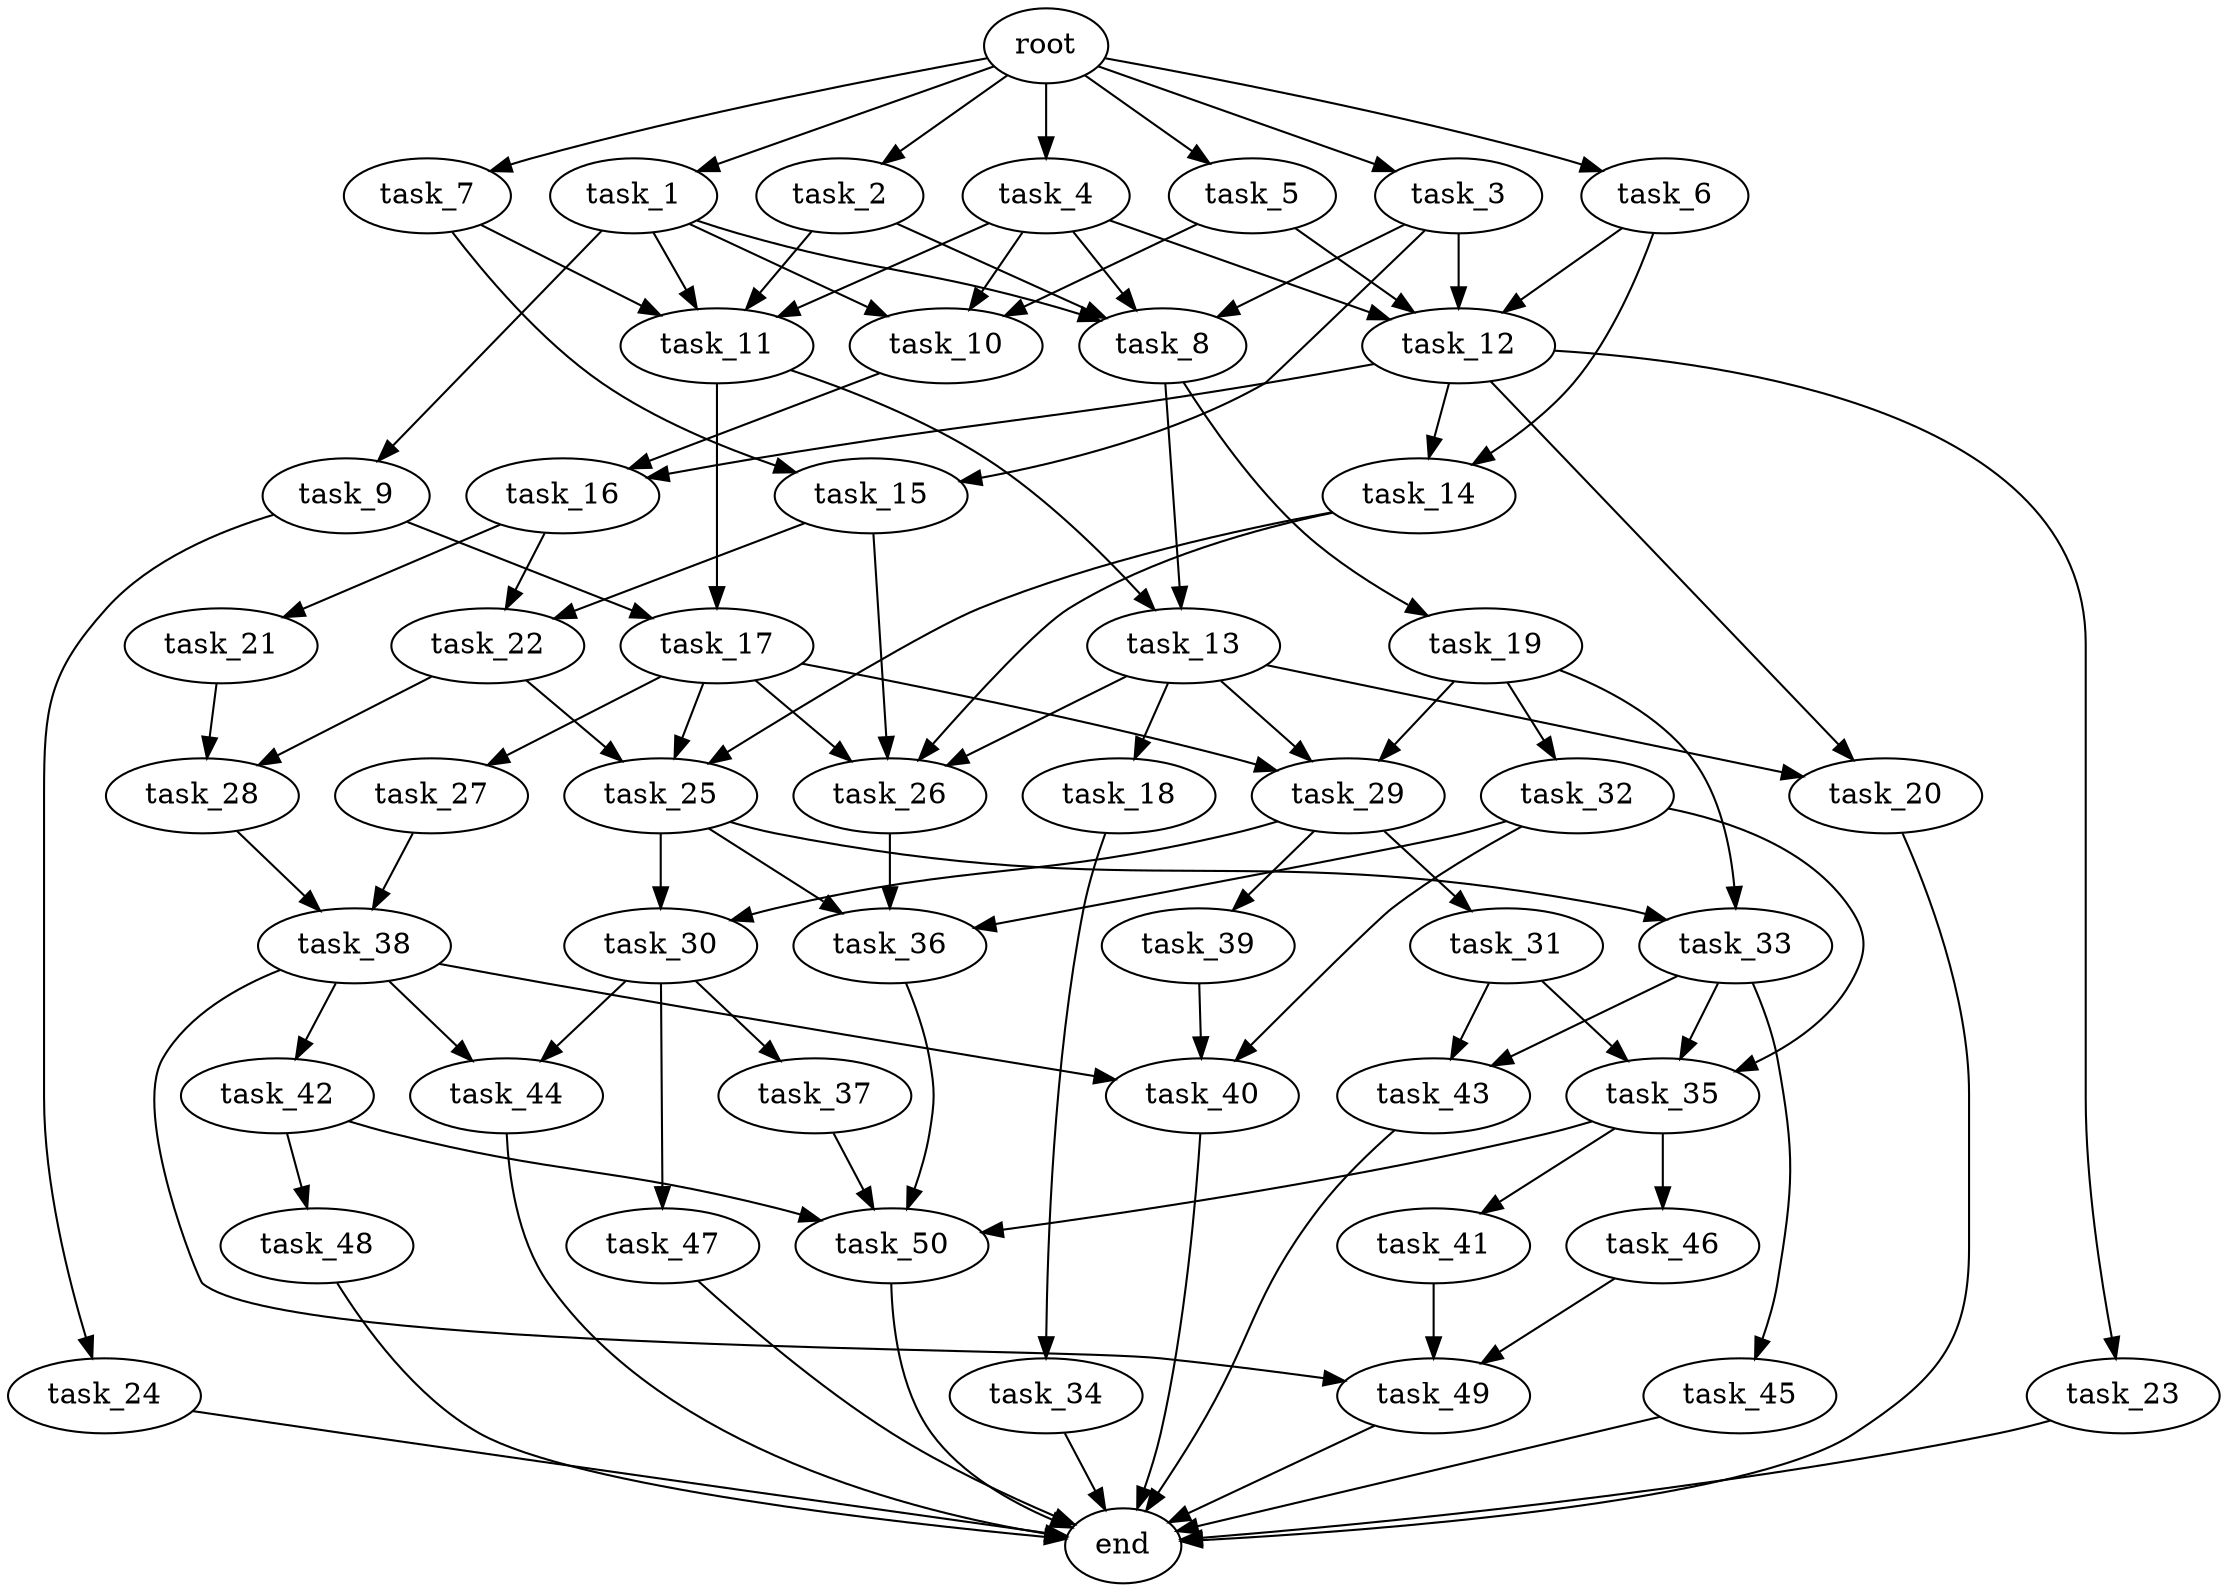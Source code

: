 digraph G {
  task_27 [size="1.660663e+10"];
  task_6 [size="4.087063e+10"];
  task_31 [size="8.403331e+10"];
  task_12 [size="6.174432e+10"];
  task_24 [size="8.603416e+10"];
  task_2 [size="2.238692e+09"];
  task_42 [size="7.874204e+10"];
  task_50 [size="4.190875e+10"];
  task_14 [size="5.840957e+10"];
  task_9 [size="8.907755e+10"];
  task_22 [size="2.471506e+10"];
  root [size="0.000000e+00"];
  task_10 [size="8.209294e+10"];
  task_21 [size="2.725781e+10"];
  task_8 [size="1.530458e+10"];
  task_34 [size="9.199602e+10"];
  task_11 [size="8.877705e+10"];
  task_48 [size="9.632069e+10"];
  task_19 [size="4.536687e+10"];
  task_13 [size="4.715707e+10"];
  task_40 [size="7.277611e+10"];
  task_28 [size="8.075355e+10"];
  task_30 [size="7.726581e+10"];
  task_7 [size="6.985530e+10"];
  task_45 [size="2.731831e+10"];
  task_37 [size="8.196699e+10"];
  task_32 [size="1.596153e+10"];
  task_29 [size="8.381331e+10"];
  task_26 [size="8.255702e+10"];
  task_47 [size="1.072366e+10"];
  task_5 [size="6.426699e+10"];
  task_23 [size="1.690245e+10"];
  task_25 [size="5.264443e+10"];
  task_18 [size="2.202053e+10"];
  task_39 [size="5.065546e+10"];
  task_49 [size="8.813755e+10"];
  task_20 [size="7.500899e+10"];
  task_36 [size="3.498454e+10"];
  task_3 [size="8.522022e+10"];
  task_46 [size="8.323810e+10"];
  task_41 [size="8.990224e+10"];
  task_35 [size="8.095250e+09"];
  task_17 [size="5.540146e+10"];
  task_33 [size="3.183997e+10"];
  task_16 [size="1.538373e+10"];
  task_4 [size="6.750488e+10"];
  task_15 [size="3.839023e+10"];
  task_38 [size="7.585536e+10"];
  end [size="0.000000e+00"];
  task_1 [size="1.009026e+10"];
  task_44 [size="2.575735e+10"];
  task_43 [size="4.017045e+10"];

  task_27 -> task_38 [size="3.792768e+08"];
  task_6 -> task_14 [size="2.920479e+08"];
  task_6 -> task_12 [size="1.543608e+08"];
  task_31 -> task_35 [size="2.698417e+07"];
  task_31 -> task_43 [size="2.008522e+08"];
  task_12 -> task_16 [size="7.691867e+07"];
  task_12 -> task_14 [size="2.920479e+08"];
  task_12 -> task_23 [size="1.690245e+08"];
  task_12 -> task_20 [size="3.750449e+08"];
  task_24 -> end [size="1.000000e-12"];
  task_2 -> task_8 [size="3.826146e+07"];
  task_2 -> task_11 [size="2.219426e+08"];
  task_42 -> task_50 [size="1.047719e+08"];
  task_42 -> task_48 [size="9.632069e+08"];
  task_50 -> end [size="1.000000e-12"];
  task_14 -> task_26 [size="2.063926e+08"];
  task_14 -> task_25 [size="1.754814e+08"];
  task_9 -> task_24 [size="8.603416e+08"];
  task_9 -> task_17 [size="2.770073e+08"];
  task_22 -> task_25 [size="1.754814e+08"];
  task_22 -> task_28 [size="4.037678e+08"];
  root -> task_5 [size="1.000000e-12"];
  root -> task_6 [size="1.000000e-12"];
  root -> task_3 [size="1.000000e-12"];
  root -> task_4 [size="1.000000e-12"];
  root -> task_2 [size="1.000000e-12"];
  root -> task_7 [size="1.000000e-12"];
  root -> task_1 [size="1.000000e-12"];
  task_10 -> task_16 [size="7.691867e+07"];
  task_21 -> task_28 [size="4.037678e+08"];
  task_8 -> task_19 [size="4.536687e+08"];
  task_8 -> task_13 [size="2.357854e+08"];
  task_34 -> end [size="1.000000e-12"];
  task_11 -> task_13 [size="2.357854e+08"];
  task_11 -> task_17 [size="2.770073e+08"];
  task_48 -> end [size="1.000000e-12"];
  task_19 -> task_32 [size="1.596153e+08"];
  task_19 -> task_29 [size="2.793777e+08"];
  task_19 -> task_33 [size="1.591999e+08"];
  task_13 -> task_26 [size="2.063926e+08"];
  task_13 -> task_29 [size="2.793777e+08"];
  task_13 -> task_18 [size="2.202053e+08"];
  task_13 -> task_20 [size="3.750449e+08"];
  task_40 -> end [size="1.000000e-12"];
  task_28 -> task_38 [size="3.792768e+08"];
  task_30 -> task_47 [size="1.072366e+08"];
  task_30 -> task_37 [size="8.196699e+08"];
  task_30 -> task_44 [size="1.287867e+08"];
  task_7 -> task_15 [size="1.919512e+08"];
  task_7 -> task_11 [size="2.219426e+08"];
  task_45 -> end [size="1.000000e-12"];
  task_37 -> task_50 [size="1.047719e+08"];
  task_32 -> task_36 [size="1.166151e+08"];
  task_32 -> task_35 [size="2.698417e+07"];
  task_32 -> task_40 [size="2.425870e+08"];
  task_29 -> task_30 [size="3.863290e+08"];
  task_29 -> task_31 [size="8.403331e+08"];
  task_29 -> task_39 [size="5.065546e+08"];
  task_26 -> task_36 [size="1.166151e+08"];
  task_47 -> end [size="1.000000e-12"];
  task_5 -> task_10 [size="2.736431e+08"];
  task_5 -> task_12 [size="1.543608e+08"];
  task_23 -> end [size="1.000000e-12"];
  task_25 -> task_36 [size="1.166151e+08"];
  task_25 -> task_30 [size="3.863290e+08"];
  task_25 -> task_33 [size="1.591999e+08"];
  task_18 -> task_34 [size="9.199602e+08"];
  task_39 -> task_40 [size="2.425870e+08"];
  task_49 -> end [size="1.000000e-12"];
  task_20 -> end [size="1.000000e-12"];
  task_36 -> task_50 [size="1.047719e+08"];
  task_3 -> task_8 [size="3.826146e+07"];
  task_3 -> task_15 [size="1.919512e+08"];
  task_3 -> task_12 [size="1.543608e+08"];
  task_46 -> task_49 [size="2.937918e+08"];
  task_41 -> task_49 [size="2.937918e+08"];
  task_35 -> task_41 [size="8.990224e+08"];
  task_35 -> task_50 [size="1.047719e+08"];
  task_35 -> task_46 [size="8.323810e+08"];
  task_17 -> task_26 [size="2.063926e+08"];
  task_17 -> task_29 [size="2.793777e+08"];
  task_17 -> task_27 [size="1.660663e+08"];
  task_17 -> task_25 [size="1.754814e+08"];
  task_33 -> task_35 [size="2.698417e+07"];
  task_33 -> task_43 [size="2.008522e+08"];
  task_33 -> task_45 [size="2.731831e+08"];
  task_16 -> task_22 [size="1.235753e+08"];
  task_16 -> task_21 [size="2.725781e+08"];
  task_4 -> task_8 [size="3.826146e+07"];
  task_4 -> task_10 [size="2.736431e+08"];
  task_4 -> task_11 [size="2.219426e+08"];
  task_4 -> task_12 [size="1.543608e+08"];
  task_15 -> task_22 [size="1.235753e+08"];
  task_15 -> task_26 [size="2.063926e+08"];
  task_38 -> task_49 [size="2.937918e+08"];
  task_38 -> task_42 [size="7.874204e+08"];
  task_38 -> task_44 [size="1.287867e+08"];
  task_38 -> task_40 [size="2.425870e+08"];
  task_1 -> task_9 [size="8.907755e+08"];
  task_1 -> task_8 [size="3.826146e+07"];
  task_1 -> task_11 [size="2.219426e+08"];
  task_1 -> task_10 [size="2.736431e+08"];
  task_44 -> end [size="1.000000e-12"];
  task_43 -> end [size="1.000000e-12"];
}
